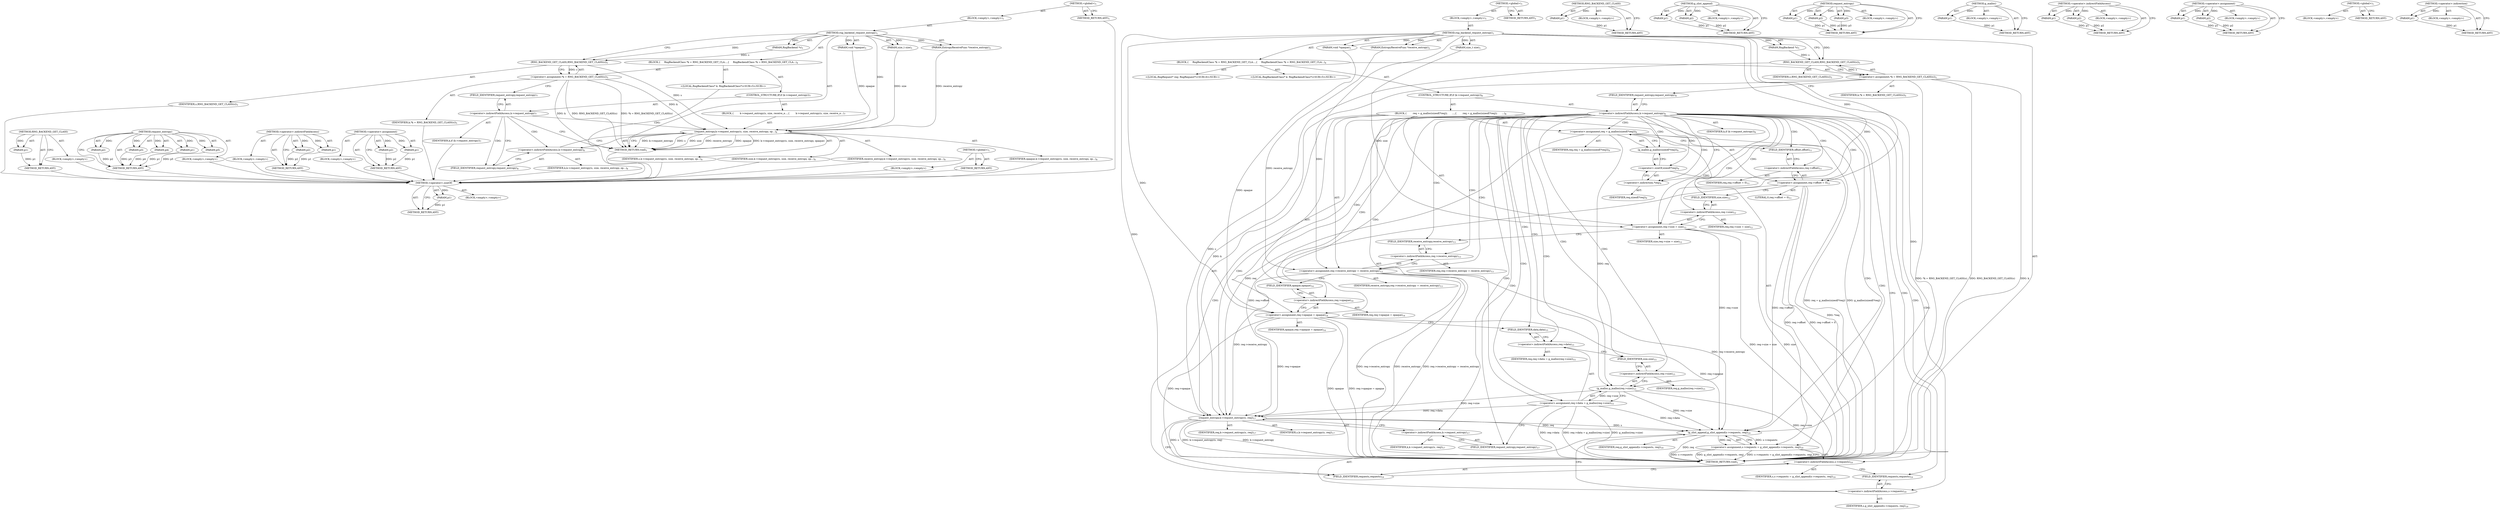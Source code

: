 digraph "&lt;operator&gt;.indirection" {
vulnerable_6 [label=<(METHOD,&lt;global&gt;)<SUB>1</SUB>>];
vulnerable_7 [label=<(BLOCK,&lt;empty&gt;,&lt;empty&gt;)<SUB>1</SUB>>];
vulnerable_8 [label=<(METHOD,rng_backend_request_entropy)<SUB>1</SUB>>];
vulnerable_9 [label=<(PARAM,RngBackend *s)<SUB>1</SUB>>];
vulnerable_10 [label=<(PARAM,size_t size)<SUB>1</SUB>>];
vulnerable_11 [label=<(PARAM,EntropyReceiveFunc *receive_entropy)<SUB>2</SUB>>];
vulnerable_12 [label=<(PARAM,void *opaque)<SUB>3</SUB>>];
vulnerable_13 [label=<(BLOCK,{
     RngBackendClass *k = RNG_BACKEND_GET_CLA...,{
     RngBackendClass *k = RNG_BACKEND_GET_CLA...)<SUB>4</SUB>>];
vulnerable_14 [label="<(LOCAL,RngBackendClass* k: RngBackendClass*)<SUB>5</SUB>>"];
vulnerable_15 [label=<(&lt;operator&gt;.assignment,*k = RNG_BACKEND_GET_CLASS(s))<SUB>5</SUB>>];
vulnerable_16 [label=<(IDENTIFIER,k,*k = RNG_BACKEND_GET_CLASS(s))<SUB>5</SUB>>];
vulnerable_17 [label=<(RNG_BACKEND_GET_CLASS,RNG_BACKEND_GET_CLASS(s))<SUB>5</SUB>>];
vulnerable_18 [label=<(IDENTIFIER,s,RNG_BACKEND_GET_CLASS(s))<SUB>5</SUB>>];
vulnerable_19 [label=<(CONTROL_STRUCTURE,IF,if (k-&gt;request_entropy))<SUB>7</SUB>>];
vulnerable_20 [label=<(&lt;operator&gt;.indirectFieldAccess,k-&gt;request_entropy)<SUB>7</SUB>>];
vulnerable_21 [label=<(IDENTIFIER,k,if (k-&gt;request_entropy))<SUB>7</SUB>>];
vulnerable_22 [label=<(FIELD_IDENTIFIER,request_entropy,request_entropy)<SUB>7</SUB>>];
vulnerable_23 [label=<(BLOCK,{
        k-&gt;request_entropy(s, size, receive_e...,{
        k-&gt;request_entropy(s, size, receive_e...)<SUB>7</SUB>>];
vulnerable_24 [label=<(request_entropy,k-&gt;request_entropy(s, size, receive_entropy, op...)<SUB>8</SUB>>];
vulnerable_25 [label=<(&lt;operator&gt;.indirectFieldAccess,k-&gt;request_entropy)<SUB>8</SUB>>];
vulnerable_26 [label=<(IDENTIFIER,k,k-&gt;request_entropy(s, size, receive_entropy, op...)<SUB>8</SUB>>];
vulnerable_27 [label=<(FIELD_IDENTIFIER,request_entropy,request_entropy)<SUB>8</SUB>>];
vulnerable_28 [label=<(IDENTIFIER,s,k-&gt;request_entropy(s, size, receive_entropy, op...)<SUB>8</SUB>>];
vulnerable_29 [label=<(IDENTIFIER,size,k-&gt;request_entropy(s, size, receive_entropy, op...)<SUB>8</SUB>>];
vulnerable_30 [label=<(IDENTIFIER,receive_entropy,k-&gt;request_entropy(s, size, receive_entropy, op...)<SUB>8</SUB>>];
vulnerable_31 [label=<(IDENTIFIER,opaque,k-&gt;request_entropy(s, size, receive_entropy, op...)<SUB>8</SUB>>];
vulnerable_32 [label=<(METHOD_RETURN,void)<SUB>1</SUB>>];
vulnerable_34 [label=<(METHOD_RETURN,ANY)<SUB>1</SUB>>];
vulnerable_62 [label=<(METHOD,RNG_BACKEND_GET_CLASS)>];
vulnerable_63 [label=<(PARAM,p1)>];
vulnerable_64 [label=<(BLOCK,&lt;empty&gt;,&lt;empty&gt;)>];
vulnerable_65 [label=<(METHOD_RETURN,ANY)>];
vulnerable_71 [label=<(METHOD,request_entropy)>];
vulnerable_72 [label=<(PARAM,p1)>];
vulnerable_73 [label=<(PARAM,p2)>];
vulnerable_74 [label=<(PARAM,p3)>];
vulnerable_75 [label=<(PARAM,p4)>];
vulnerable_76 [label=<(PARAM,p5)>];
vulnerable_77 [label=<(BLOCK,&lt;empty&gt;,&lt;empty&gt;)>];
vulnerable_78 [label=<(METHOD_RETURN,ANY)>];
vulnerable_66 [label=<(METHOD,&lt;operator&gt;.indirectFieldAccess)>];
vulnerable_67 [label=<(PARAM,p1)>];
vulnerable_68 [label=<(PARAM,p2)>];
vulnerable_69 [label=<(BLOCK,&lt;empty&gt;,&lt;empty&gt;)>];
vulnerable_70 [label=<(METHOD_RETURN,ANY)>];
vulnerable_57 [label=<(METHOD,&lt;operator&gt;.assignment)>];
vulnerable_58 [label=<(PARAM,p1)>];
vulnerable_59 [label=<(PARAM,p2)>];
vulnerable_60 [label=<(BLOCK,&lt;empty&gt;,&lt;empty&gt;)>];
vulnerable_61 [label=<(METHOD_RETURN,ANY)>];
vulnerable_51 [label=<(METHOD,&lt;global&gt;)<SUB>1</SUB>>];
vulnerable_52 [label=<(BLOCK,&lt;empty&gt;,&lt;empty&gt;)>];
vulnerable_53 [label=<(METHOD_RETURN,ANY)>];
fixed_121 [label=<(METHOD,&lt;operator&gt;.sizeOf)>];
fixed_122 [label=<(PARAM,p1)>];
fixed_123 [label=<(BLOCK,&lt;empty&gt;,&lt;empty&gt;)>];
fixed_124 [label=<(METHOD_RETURN,ANY)>];
fixed_6 [label=<(METHOD,&lt;global&gt;)<SUB>1</SUB>>];
fixed_7 [label=<(BLOCK,&lt;empty&gt;,&lt;empty&gt;)<SUB>1</SUB>>];
fixed_8 [label=<(METHOD,rng_backend_request_entropy)<SUB>1</SUB>>];
fixed_9 [label=<(PARAM,RngBackend *s)<SUB>1</SUB>>];
fixed_10 [label=<(PARAM,size_t size)<SUB>1</SUB>>];
fixed_11 [label=<(PARAM,EntropyReceiveFunc *receive_entropy)<SUB>2</SUB>>];
fixed_12 [label=<(PARAM,void *opaque)<SUB>3</SUB>>];
fixed_13 [label=<(BLOCK,{
     RngBackendClass *k = RNG_BACKEND_GET_CLA...,{
     RngBackendClass *k = RNG_BACKEND_GET_CLA...)<SUB>4</SUB>>];
fixed_14 [label="<(LOCAL,RngBackendClass* k: RngBackendClass*)<SUB>5</SUB>>"];
fixed_15 [label=<(&lt;operator&gt;.assignment,*k = RNG_BACKEND_GET_CLASS(s))<SUB>5</SUB>>];
fixed_16 [label=<(IDENTIFIER,k,*k = RNG_BACKEND_GET_CLASS(s))<SUB>5</SUB>>];
fixed_17 [label=<(RNG_BACKEND_GET_CLASS,RNG_BACKEND_GET_CLASS(s))<SUB>5</SUB>>];
fixed_18 [label=<(IDENTIFIER,s,RNG_BACKEND_GET_CLASS(s))<SUB>5</SUB>>];
fixed_19 [label="<(LOCAL,RngRequest* req: RngRequest*)<SUB>6</SUB>>"];
fixed_20 [label=<(CONTROL_STRUCTURE,IF,if (k-&gt;request_entropy))<SUB>8</SUB>>];
fixed_21 [label=<(&lt;operator&gt;.indirectFieldAccess,k-&gt;request_entropy)<SUB>8</SUB>>];
fixed_22 [label=<(IDENTIFIER,k,if (k-&gt;request_entropy))<SUB>8</SUB>>];
fixed_23 [label=<(FIELD_IDENTIFIER,request_entropy,request_entropy)<SUB>8</SUB>>];
fixed_24 [label=<(BLOCK,{
        req = g_malloc(sizeof(*req));

      ...,{
        req = g_malloc(sizeof(*req));

      ...)<SUB>8</SUB>>];
fixed_25 [label=<(&lt;operator&gt;.assignment,req = g_malloc(sizeof(*req)))<SUB>9</SUB>>];
fixed_26 [label=<(IDENTIFIER,req,req = g_malloc(sizeof(*req)))<SUB>9</SUB>>];
fixed_27 [label=<(g_malloc,g_malloc(sizeof(*req)))<SUB>9</SUB>>];
fixed_28 [label=<(&lt;operator&gt;.sizeOf,sizeof(*req))<SUB>9</SUB>>];
fixed_29 [label=<(&lt;operator&gt;.indirection,*req)<SUB>9</SUB>>];
fixed_30 [label=<(IDENTIFIER,req,sizeof(*req))<SUB>9</SUB>>];
fixed_31 [label=<(&lt;operator&gt;.assignment,req-&gt;offset = 0)<SUB>11</SUB>>];
fixed_32 [label=<(&lt;operator&gt;.indirectFieldAccess,req-&gt;offset)<SUB>11</SUB>>];
fixed_33 [label=<(IDENTIFIER,req,req-&gt;offset = 0)<SUB>11</SUB>>];
fixed_34 [label=<(FIELD_IDENTIFIER,offset,offset)<SUB>11</SUB>>];
fixed_35 [label=<(LITERAL,0,req-&gt;offset = 0)<SUB>11</SUB>>];
fixed_36 [label=<(&lt;operator&gt;.assignment,req-&gt;size = size)<SUB>12</SUB>>];
fixed_37 [label=<(&lt;operator&gt;.indirectFieldAccess,req-&gt;size)<SUB>12</SUB>>];
fixed_38 [label=<(IDENTIFIER,req,req-&gt;size = size)<SUB>12</SUB>>];
fixed_39 [label=<(FIELD_IDENTIFIER,size,size)<SUB>12</SUB>>];
fixed_40 [label=<(IDENTIFIER,size,req-&gt;size = size)<SUB>12</SUB>>];
fixed_41 [label=<(&lt;operator&gt;.assignment,req-&gt;receive_entropy = receive_entropy)<SUB>13</SUB>>];
fixed_42 [label=<(&lt;operator&gt;.indirectFieldAccess,req-&gt;receive_entropy)<SUB>13</SUB>>];
fixed_43 [label=<(IDENTIFIER,req,req-&gt;receive_entropy = receive_entropy)<SUB>13</SUB>>];
fixed_44 [label=<(FIELD_IDENTIFIER,receive_entropy,receive_entropy)<SUB>13</SUB>>];
fixed_45 [label=<(IDENTIFIER,receive_entropy,req-&gt;receive_entropy = receive_entropy)<SUB>13</SUB>>];
fixed_46 [label=<(&lt;operator&gt;.assignment,req-&gt;opaque = opaque)<SUB>14</SUB>>];
fixed_47 [label=<(&lt;operator&gt;.indirectFieldAccess,req-&gt;opaque)<SUB>14</SUB>>];
fixed_48 [label=<(IDENTIFIER,req,req-&gt;opaque = opaque)<SUB>14</SUB>>];
fixed_49 [label=<(FIELD_IDENTIFIER,opaque,opaque)<SUB>14</SUB>>];
fixed_50 [label=<(IDENTIFIER,opaque,req-&gt;opaque = opaque)<SUB>14</SUB>>];
fixed_51 [label=<(&lt;operator&gt;.assignment,req-&gt;data = g_malloc(req-&gt;size))<SUB>15</SUB>>];
fixed_52 [label=<(&lt;operator&gt;.indirectFieldAccess,req-&gt;data)<SUB>15</SUB>>];
fixed_53 [label=<(IDENTIFIER,req,req-&gt;data = g_malloc(req-&gt;size))<SUB>15</SUB>>];
fixed_54 [label=<(FIELD_IDENTIFIER,data,data)<SUB>15</SUB>>];
fixed_55 [label=<(g_malloc,g_malloc(req-&gt;size))<SUB>15</SUB>>];
fixed_56 [label=<(&lt;operator&gt;.indirectFieldAccess,req-&gt;size)<SUB>15</SUB>>];
fixed_57 [label=<(IDENTIFIER,req,g_malloc(req-&gt;size))<SUB>15</SUB>>];
fixed_58 [label=<(FIELD_IDENTIFIER,size,size)<SUB>15</SUB>>];
fixed_59 [label=<(request_entropy,k-&gt;request_entropy(s, req))<SUB>17</SUB>>];
fixed_60 [label=<(&lt;operator&gt;.indirectFieldAccess,k-&gt;request_entropy)<SUB>17</SUB>>];
fixed_61 [label=<(IDENTIFIER,k,k-&gt;request_entropy(s, req))<SUB>17</SUB>>];
fixed_62 [label=<(FIELD_IDENTIFIER,request_entropy,request_entropy)<SUB>17</SUB>>];
fixed_63 [label=<(IDENTIFIER,s,k-&gt;request_entropy(s, req))<SUB>17</SUB>>];
fixed_64 [label=<(IDENTIFIER,req,k-&gt;request_entropy(s, req))<SUB>17</SUB>>];
fixed_65 [label=<(&lt;operator&gt;.assignment,s-&gt;requests = g_slist_append(s-&gt;requests, req))<SUB>19</SUB>>];
fixed_66 [label=<(&lt;operator&gt;.indirectFieldAccess,s-&gt;requests)<SUB>19</SUB>>];
fixed_67 [label=<(IDENTIFIER,s,s-&gt;requests = g_slist_append(s-&gt;requests, req))<SUB>19</SUB>>];
fixed_68 [label=<(FIELD_IDENTIFIER,requests,requests)<SUB>19</SUB>>];
fixed_69 [label=<(g_slist_append,g_slist_append(s-&gt;requests, req))<SUB>19</SUB>>];
fixed_70 [label=<(&lt;operator&gt;.indirectFieldAccess,s-&gt;requests)<SUB>19</SUB>>];
fixed_71 [label=<(IDENTIFIER,s,g_slist_append(s-&gt;requests, req))<SUB>19</SUB>>];
fixed_72 [label=<(FIELD_IDENTIFIER,requests,requests)<SUB>19</SUB>>];
fixed_73 [label=<(IDENTIFIER,req,g_slist_append(s-&gt;requests, req))<SUB>19</SUB>>];
fixed_74 [label=<(METHOD_RETURN,void)<SUB>1</SUB>>];
fixed_76 [label=<(METHOD_RETURN,ANY)<SUB>1</SUB>>];
fixed_108 [label=<(METHOD,RNG_BACKEND_GET_CLASS)>];
fixed_109 [label=<(PARAM,p1)>];
fixed_110 [label=<(BLOCK,&lt;empty&gt;,&lt;empty&gt;)>];
fixed_111 [label=<(METHOD_RETURN,ANY)>];
fixed_135 [label=<(METHOD,g_slist_append)>];
fixed_136 [label=<(PARAM,p1)>];
fixed_137 [label=<(PARAM,p2)>];
fixed_138 [label=<(BLOCK,&lt;empty&gt;,&lt;empty&gt;)>];
fixed_139 [label=<(METHOD_RETURN,ANY)>];
fixed_129 [label=<(METHOD,request_entropy)>];
fixed_130 [label=<(PARAM,p1)>];
fixed_131 [label=<(PARAM,p2)>];
fixed_132 [label=<(PARAM,p3)>];
fixed_133 [label=<(BLOCK,&lt;empty&gt;,&lt;empty&gt;)>];
fixed_134 [label=<(METHOD_RETURN,ANY)>];
fixed_117 [label=<(METHOD,g_malloc)>];
fixed_118 [label=<(PARAM,p1)>];
fixed_119 [label=<(BLOCK,&lt;empty&gt;,&lt;empty&gt;)>];
fixed_120 [label=<(METHOD_RETURN,ANY)>];
fixed_112 [label=<(METHOD,&lt;operator&gt;.indirectFieldAccess)>];
fixed_113 [label=<(PARAM,p1)>];
fixed_114 [label=<(PARAM,p2)>];
fixed_115 [label=<(BLOCK,&lt;empty&gt;,&lt;empty&gt;)>];
fixed_116 [label=<(METHOD_RETURN,ANY)>];
fixed_103 [label=<(METHOD,&lt;operator&gt;.assignment)>];
fixed_104 [label=<(PARAM,p1)>];
fixed_105 [label=<(PARAM,p2)>];
fixed_106 [label=<(BLOCK,&lt;empty&gt;,&lt;empty&gt;)>];
fixed_107 [label=<(METHOD_RETURN,ANY)>];
fixed_97 [label=<(METHOD,&lt;global&gt;)<SUB>1</SUB>>];
fixed_98 [label=<(BLOCK,&lt;empty&gt;,&lt;empty&gt;)>];
fixed_99 [label=<(METHOD_RETURN,ANY)>];
fixed_125 [label=<(METHOD,&lt;operator&gt;.indirection)>];
fixed_126 [label=<(PARAM,p1)>];
fixed_127 [label=<(BLOCK,&lt;empty&gt;,&lt;empty&gt;)>];
fixed_128 [label=<(METHOD_RETURN,ANY)>];
vulnerable_6 -> vulnerable_7  [key=0, label="AST: "];
vulnerable_6 -> vulnerable_34  [key=0, label="AST: "];
vulnerable_6 -> vulnerable_34  [key=1, label="CFG: "];
vulnerable_7 -> vulnerable_8  [key=0, label="AST: "];
vulnerable_8 -> vulnerable_9  [key=0, label="AST: "];
vulnerable_8 -> vulnerable_9  [key=1, label="DDG: "];
vulnerable_8 -> vulnerable_10  [key=0, label="AST: "];
vulnerable_8 -> vulnerable_10  [key=1, label="DDG: "];
vulnerable_8 -> vulnerable_11  [key=0, label="AST: "];
vulnerable_8 -> vulnerable_11  [key=1, label="DDG: "];
vulnerable_8 -> vulnerable_12  [key=0, label="AST: "];
vulnerable_8 -> vulnerable_12  [key=1, label="DDG: "];
vulnerable_8 -> vulnerable_13  [key=0, label="AST: "];
vulnerable_8 -> vulnerable_32  [key=0, label="AST: "];
vulnerable_8 -> vulnerable_17  [key=0, label="CFG: "];
vulnerable_8 -> vulnerable_17  [key=1, label="DDG: "];
vulnerable_8 -> vulnerable_24  [key=0, label="DDG: "];
vulnerable_9 -> vulnerable_17  [key=0, label="DDG: s"];
vulnerable_10 -> vulnerable_24  [key=0, label="DDG: size"];
vulnerable_11 -> vulnerable_24  [key=0, label="DDG: receive_entropy"];
vulnerable_12 -> vulnerable_24  [key=0, label="DDG: opaque"];
vulnerable_13 -> vulnerable_14  [key=0, label="AST: "];
vulnerable_13 -> vulnerable_15  [key=0, label="AST: "];
vulnerable_13 -> vulnerable_19  [key=0, label="AST: "];
vulnerable_14 -> fixed_121  [key=0];
vulnerable_15 -> vulnerable_16  [key=0, label="AST: "];
vulnerable_15 -> vulnerable_17  [key=0, label="AST: "];
vulnerable_15 -> vulnerable_22  [key=0, label="CFG: "];
vulnerable_15 -> vulnerable_32  [key=0, label="DDG: k"];
vulnerable_15 -> vulnerable_32  [key=1, label="DDG: RNG_BACKEND_GET_CLASS(s)"];
vulnerable_15 -> vulnerable_32  [key=2, label="DDG: *k = RNG_BACKEND_GET_CLASS(s)"];
vulnerable_15 -> vulnerable_24  [key=0, label="DDG: k"];
vulnerable_16 -> fixed_121  [key=0];
vulnerable_17 -> vulnerable_18  [key=0, label="AST: "];
vulnerable_17 -> vulnerable_15  [key=0, label="CFG: "];
vulnerable_17 -> vulnerable_15  [key=1, label="DDG: s"];
vulnerable_17 -> vulnerable_24  [key=0, label="DDG: s"];
vulnerable_18 -> fixed_121  [key=0];
vulnerable_19 -> vulnerable_20  [key=0, label="AST: "];
vulnerable_19 -> vulnerable_23  [key=0, label="AST: "];
vulnerable_20 -> vulnerable_21  [key=0, label="AST: "];
vulnerable_20 -> vulnerable_22  [key=0, label="AST: "];
vulnerable_20 -> vulnerable_32  [key=0, label="CFG: "];
vulnerable_20 -> vulnerable_27  [key=0, label="CFG: "];
vulnerable_20 -> vulnerable_27  [key=1, label="CDG: "];
vulnerable_20 -> vulnerable_24  [key=0, label="CDG: "];
vulnerable_20 -> vulnerable_25  [key=0, label="CDG: "];
vulnerable_21 -> fixed_121  [key=0];
vulnerable_22 -> vulnerable_20  [key=0, label="CFG: "];
vulnerable_23 -> vulnerable_24  [key=0, label="AST: "];
vulnerable_24 -> vulnerable_25  [key=0, label="AST: "];
vulnerable_24 -> vulnerable_28  [key=0, label="AST: "];
vulnerable_24 -> vulnerable_29  [key=0, label="AST: "];
vulnerable_24 -> vulnerable_30  [key=0, label="AST: "];
vulnerable_24 -> vulnerable_31  [key=0, label="AST: "];
vulnerable_24 -> vulnerable_32  [key=0, label="CFG: "];
vulnerable_24 -> vulnerable_32  [key=1, label="DDG: k-&gt;request_entropy"];
vulnerable_24 -> vulnerable_32  [key=2, label="DDG: s"];
vulnerable_24 -> vulnerable_32  [key=3, label="DDG: size"];
vulnerable_24 -> vulnerable_32  [key=4, label="DDG: receive_entropy"];
vulnerable_24 -> vulnerable_32  [key=5, label="DDG: opaque"];
vulnerable_24 -> vulnerable_32  [key=6, label="DDG: k-&gt;request_entropy(s, size, receive_entropy, opaque)"];
vulnerable_25 -> vulnerable_26  [key=0, label="AST: "];
vulnerable_25 -> vulnerable_27  [key=0, label="AST: "];
vulnerable_25 -> vulnerable_24  [key=0, label="CFG: "];
vulnerable_26 -> fixed_121  [key=0];
vulnerable_27 -> vulnerable_25  [key=0, label="CFG: "];
vulnerable_28 -> fixed_121  [key=0];
vulnerable_29 -> fixed_121  [key=0];
vulnerable_30 -> fixed_121  [key=0];
vulnerable_31 -> fixed_121  [key=0];
vulnerable_32 -> fixed_121  [key=0];
vulnerable_34 -> fixed_121  [key=0];
vulnerable_62 -> vulnerable_63  [key=0, label="AST: "];
vulnerable_62 -> vulnerable_63  [key=1, label="DDG: "];
vulnerable_62 -> vulnerable_64  [key=0, label="AST: "];
vulnerable_62 -> vulnerable_65  [key=0, label="AST: "];
vulnerable_62 -> vulnerable_65  [key=1, label="CFG: "];
vulnerable_63 -> vulnerable_65  [key=0, label="DDG: p1"];
vulnerable_64 -> fixed_121  [key=0];
vulnerable_65 -> fixed_121  [key=0];
vulnerable_71 -> vulnerable_72  [key=0, label="AST: "];
vulnerable_71 -> vulnerable_72  [key=1, label="DDG: "];
vulnerable_71 -> vulnerable_77  [key=0, label="AST: "];
vulnerable_71 -> vulnerable_73  [key=0, label="AST: "];
vulnerable_71 -> vulnerable_73  [key=1, label="DDG: "];
vulnerable_71 -> vulnerable_78  [key=0, label="AST: "];
vulnerable_71 -> vulnerable_78  [key=1, label="CFG: "];
vulnerable_71 -> vulnerable_74  [key=0, label="AST: "];
vulnerable_71 -> vulnerable_74  [key=1, label="DDG: "];
vulnerable_71 -> vulnerable_75  [key=0, label="AST: "];
vulnerable_71 -> vulnerable_75  [key=1, label="DDG: "];
vulnerable_71 -> vulnerable_76  [key=0, label="AST: "];
vulnerable_71 -> vulnerable_76  [key=1, label="DDG: "];
vulnerable_72 -> vulnerable_78  [key=0, label="DDG: p1"];
vulnerable_73 -> vulnerable_78  [key=0, label="DDG: p2"];
vulnerable_74 -> vulnerable_78  [key=0, label="DDG: p3"];
vulnerable_75 -> vulnerable_78  [key=0, label="DDG: p4"];
vulnerable_76 -> vulnerable_78  [key=0, label="DDG: p5"];
vulnerable_77 -> fixed_121  [key=0];
vulnerable_78 -> fixed_121  [key=0];
vulnerable_66 -> vulnerable_67  [key=0, label="AST: "];
vulnerable_66 -> vulnerable_67  [key=1, label="DDG: "];
vulnerable_66 -> vulnerable_69  [key=0, label="AST: "];
vulnerable_66 -> vulnerable_68  [key=0, label="AST: "];
vulnerable_66 -> vulnerable_68  [key=1, label="DDG: "];
vulnerable_66 -> vulnerable_70  [key=0, label="AST: "];
vulnerable_66 -> vulnerable_70  [key=1, label="CFG: "];
vulnerable_67 -> vulnerable_70  [key=0, label="DDG: p1"];
vulnerable_68 -> vulnerable_70  [key=0, label="DDG: p2"];
vulnerable_69 -> fixed_121  [key=0];
vulnerable_70 -> fixed_121  [key=0];
vulnerable_57 -> vulnerable_58  [key=0, label="AST: "];
vulnerable_57 -> vulnerable_58  [key=1, label="DDG: "];
vulnerable_57 -> vulnerable_60  [key=0, label="AST: "];
vulnerable_57 -> vulnerable_59  [key=0, label="AST: "];
vulnerable_57 -> vulnerable_59  [key=1, label="DDG: "];
vulnerable_57 -> vulnerable_61  [key=0, label="AST: "];
vulnerable_57 -> vulnerable_61  [key=1, label="CFG: "];
vulnerable_58 -> vulnerable_61  [key=0, label="DDG: p1"];
vulnerable_59 -> vulnerable_61  [key=0, label="DDG: p2"];
vulnerable_60 -> fixed_121  [key=0];
vulnerable_61 -> fixed_121  [key=0];
vulnerable_51 -> vulnerable_52  [key=0, label="AST: "];
vulnerable_51 -> vulnerable_53  [key=0, label="AST: "];
vulnerable_51 -> vulnerable_53  [key=1, label="CFG: "];
vulnerable_52 -> fixed_121  [key=0];
vulnerable_53 -> fixed_121  [key=0];
fixed_121 -> fixed_122  [key=0, label="AST: "];
fixed_121 -> fixed_122  [key=1, label="DDG: "];
fixed_121 -> fixed_123  [key=0, label="AST: "];
fixed_121 -> fixed_124  [key=0, label="AST: "];
fixed_121 -> fixed_124  [key=1, label="CFG: "];
fixed_122 -> fixed_124  [key=0, label="DDG: p1"];
fixed_6 -> fixed_7  [key=0, label="AST: "];
fixed_6 -> fixed_76  [key=0, label="AST: "];
fixed_6 -> fixed_76  [key=1, label="CFG: "];
fixed_7 -> fixed_8  [key=0, label="AST: "];
fixed_8 -> fixed_9  [key=0, label="AST: "];
fixed_8 -> fixed_9  [key=1, label="DDG: "];
fixed_8 -> fixed_10  [key=0, label="AST: "];
fixed_8 -> fixed_10  [key=1, label="DDG: "];
fixed_8 -> fixed_11  [key=0, label="AST: "];
fixed_8 -> fixed_11  [key=1, label="DDG: "];
fixed_8 -> fixed_12  [key=0, label="AST: "];
fixed_8 -> fixed_12  [key=1, label="DDG: "];
fixed_8 -> fixed_13  [key=0, label="AST: "];
fixed_8 -> fixed_74  [key=0, label="AST: "];
fixed_8 -> fixed_17  [key=0, label="CFG: "];
fixed_8 -> fixed_17  [key=1, label="DDG: "];
fixed_8 -> fixed_31  [key=0, label="DDG: "];
fixed_8 -> fixed_36  [key=0, label="DDG: "];
fixed_8 -> fixed_41  [key=0, label="DDG: "];
fixed_8 -> fixed_46  [key=0, label="DDG: "];
fixed_8 -> fixed_59  [key=0, label="DDG: "];
fixed_8 -> fixed_69  [key=0, label="DDG: "];
fixed_9 -> fixed_17  [key=0, label="DDG: s"];
fixed_10 -> fixed_36  [key=0, label="DDG: size"];
fixed_11 -> fixed_41  [key=0, label="DDG: receive_entropy"];
fixed_12 -> fixed_46  [key=0, label="DDG: opaque"];
fixed_13 -> fixed_14  [key=0, label="AST: "];
fixed_13 -> fixed_15  [key=0, label="AST: "];
fixed_13 -> fixed_19  [key=0, label="AST: "];
fixed_13 -> fixed_20  [key=0, label="AST: "];
fixed_15 -> fixed_16  [key=0, label="AST: "];
fixed_15 -> fixed_17  [key=0, label="AST: "];
fixed_15 -> fixed_23  [key=0, label="CFG: "];
fixed_15 -> fixed_74  [key=0, label="DDG: k"];
fixed_15 -> fixed_74  [key=1, label="DDG: RNG_BACKEND_GET_CLASS(s)"];
fixed_15 -> fixed_74  [key=2, label="DDG: *k = RNG_BACKEND_GET_CLASS(s)"];
fixed_15 -> fixed_59  [key=0, label="DDG: k"];
fixed_17 -> fixed_18  [key=0, label="AST: "];
fixed_17 -> fixed_15  [key=0, label="CFG: "];
fixed_17 -> fixed_15  [key=1, label="DDG: s"];
fixed_17 -> fixed_59  [key=0, label="DDG: s"];
fixed_20 -> fixed_21  [key=0, label="AST: "];
fixed_20 -> fixed_24  [key=0, label="AST: "];
fixed_21 -> fixed_22  [key=0, label="AST: "];
fixed_21 -> fixed_23  [key=0, label="AST: "];
fixed_21 -> fixed_74  [key=0, label="CFG: "];
fixed_21 -> fixed_29  [key=0, label="CFG: "];
fixed_21 -> fixed_29  [key=1, label="CDG: "];
fixed_21 -> fixed_47  [key=0, label="CDG: "];
fixed_21 -> fixed_34  [key=0, label="CDG: "];
fixed_21 -> fixed_32  [key=0, label="CDG: "];
fixed_21 -> fixed_68  [key=0, label="CDG: "];
fixed_21 -> fixed_49  [key=0, label="CDG: "];
fixed_21 -> fixed_60  [key=0, label="CDG: "];
fixed_21 -> fixed_42  [key=0, label="CDG: "];
fixed_21 -> fixed_51  [key=0, label="CDG: "];
fixed_21 -> fixed_28  [key=0, label="CDG: "];
fixed_21 -> fixed_66  [key=0, label="CDG: "];
fixed_21 -> fixed_52  [key=0, label="CDG: "];
fixed_21 -> fixed_37  [key=0, label="CDG: "];
fixed_21 -> fixed_46  [key=0, label="CDG: "];
fixed_21 -> fixed_25  [key=0, label="CDG: "];
fixed_21 -> fixed_72  [key=0, label="CDG: "];
fixed_21 -> fixed_56  [key=0, label="CDG: "];
fixed_21 -> fixed_69  [key=0, label="CDG: "];
fixed_21 -> fixed_27  [key=0, label="CDG: "];
fixed_21 -> fixed_65  [key=0, label="CDG: "];
fixed_21 -> fixed_59  [key=0, label="CDG: "];
fixed_21 -> fixed_44  [key=0, label="CDG: "];
fixed_21 -> fixed_54  [key=0, label="CDG: "];
fixed_21 -> fixed_58  [key=0, label="CDG: "];
fixed_21 -> fixed_36  [key=0, label="CDG: "];
fixed_21 -> fixed_41  [key=0, label="CDG: "];
fixed_21 -> fixed_70  [key=0, label="CDG: "];
fixed_21 -> fixed_55  [key=0, label="CDG: "];
fixed_21 -> fixed_62  [key=0, label="CDG: "];
fixed_21 -> fixed_39  [key=0, label="CDG: "];
fixed_21 -> fixed_31  [key=0, label="CDG: "];
fixed_23 -> fixed_21  [key=0, label="CFG: "];
fixed_24 -> fixed_25  [key=0, label="AST: "];
fixed_24 -> fixed_31  [key=0, label="AST: "];
fixed_24 -> fixed_36  [key=0, label="AST: "];
fixed_24 -> fixed_41  [key=0, label="AST: "];
fixed_24 -> fixed_46  [key=0, label="AST: "];
fixed_24 -> fixed_51  [key=0, label="AST: "];
fixed_24 -> fixed_59  [key=0, label="AST: "];
fixed_24 -> fixed_65  [key=0, label="AST: "];
fixed_25 -> fixed_26  [key=0, label="AST: "];
fixed_25 -> fixed_27  [key=0, label="AST: "];
fixed_25 -> fixed_34  [key=0, label="CFG: "];
fixed_25 -> fixed_74  [key=0, label="DDG: g_malloc(sizeof(*req))"];
fixed_25 -> fixed_74  [key=1, label="DDG: req = g_malloc(sizeof(*req))"];
fixed_25 -> fixed_59  [key=0, label="DDG: req"];
fixed_25 -> fixed_55  [key=0, label="DDG: req"];
fixed_27 -> fixed_28  [key=0, label="AST: "];
fixed_27 -> fixed_25  [key=0, label="CFG: "];
fixed_28 -> fixed_29  [key=0, label="AST: "];
fixed_28 -> fixed_27  [key=0, label="CFG: "];
fixed_28 -> fixed_74  [key=0, label="DDG: *req"];
fixed_29 -> fixed_30  [key=0, label="AST: "];
fixed_29 -> fixed_28  [key=0, label="CFG: "];
fixed_31 -> fixed_32  [key=0, label="AST: "];
fixed_31 -> fixed_35  [key=0, label="AST: "];
fixed_31 -> fixed_39  [key=0, label="CFG: "];
fixed_31 -> fixed_74  [key=0, label="DDG: req-&gt;offset"];
fixed_31 -> fixed_74  [key=1, label="DDG: req-&gt;offset = 0"];
fixed_31 -> fixed_59  [key=0, label="DDG: req-&gt;offset"];
fixed_31 -> fixed_69  [key=0, label="DDG: req-&gt;offset"];
fixed_32 -> fixed_33  [key=0, label="AST: "];
fixed_32 -> fixed_34  [key=0, label="AST: "];
fixed_32 -> fixed_31  [key=0, label="CFG: "];
fixed_34 -> fixed_32  [key=0, label="CFG: "];
fixed_36 -> fixed_37  [key=0, label="AST: "];
fixed_36 -> fixed_40  [key=0, label="AST: "];
fixed_36 -> fixed_44  [key=0, label="CFG: "];
fixed_36 -> fixed_74  [key=0, label="DDG: size"];
fixed_36 -> fixed_74  [key=1, label="DDG: req-&gt;size = size"];
fixed_36 -> fixed_55  [key=0, label="DDG: req-&gt;size"];
fixed_37 -> fixed_38  [key=0, label="AST: "];
fixed_37 -> fixed_39  [key=0, label="AST: "];
fixed_37 -> fixed_36  [key=0, label="CFG: "];
fixed_39 -> fixed_37  [key=0, label="CFG: "];
fixed_41 -> fixed_42  [key=0, label="AST: "];
fixed_41 -> fixed_45  [key=0, label="AST: "];
fixed_41 -> fixed_49  [key=0, label="CFG: "];
fixed_41 -> fixed_74  [key=0, label="DDG: req-&gt;receive_entropy"];
fixed_41 -> fixed_74  [key=1, label="DDG: receive_entropy"];
fixed_41 -> fixed_74  [key=2, label="DDG: req-&gt;receive_entropy = receive_entropy"];
fixed_41 -> fixed_59  [key=0, label="DDG: req-&gt;receive_entropy"];
fixed_41 -> fixed_69  [key=0, label="DDG: req-&gt;receive_entropy"];
fixed_42 -> fixed_43  [key=0, label="AST: "];
fixed_42 -> fixed_44  [key=0, label="AST: "];
fixed_42 -> fixed_41  [key=0, label="CFG: "];
fixed_44 -> fixed_42  [key=0, label="CFG: "];
fixed_46 -> fixed_47  [key=0, label="AST: "];
fixed_46 -> fixed_50  [key=0, label="AST: "];
fixed_46 -> fixed_54  [key=0, label="CFG: "];
fixed_46 -> fixed_74  [key=0, label="DDG: req-&gt;opaque"];
fixed_46 -> fixed_74  [key=1, label="DDG: opaque"];
fixed_46 -> fixed_74  [key=2, label="DDG: req-&gt;opaque = opaque"];
fixed_46 -> fixed_59  [key=0, label="DDG: req-&gt;opaque"];
fixed_46 -> fixed_69  [key=0, label="DDG: req-&gt;opaque"];
fixed_47 -> fixed_48  [key=0, label="AST: "];
fixed_47 -> fixed_49  [key=0, label="AST: "];
fixed_47 -> fixed_46  [key=0, label="CFG: "];
fixed_49 -> fixed_47  [key=0, label="CFG: "];
fixed_51 -> fixed_52  [key=0, label="AST: "];
fixed_51 -> fixed_55  [key=0, label="AST: "];
fixed_51 -> fixed_62  [key=0, label="CFG: "];
fixed_51 -> fixed_74  [key=0, label="DDG: req-&gt;data"];
fixed_51 -> fixed_74  [key=1, label="DDG: g_malloc(req-&gt;size)"];
fixed_51 -> fixed_74  [key=2, label="DDG: req-&gt;data = g_malloc(req-&gt;size)"];
fixed_51 -> fixed_59  [key=0, label="DDG: req-&gt;data"];
fixed_51 -> fixed_69  [key=0, label="DDG: req-&gt;data"];
fixed_52 -> fixed_53  [key=0, label="AST: "];
fixed_52 -> fixed_54  [key=0, label="AST: "];
fixed_52 -> fixed_58  [key=0, label="CFG: "];
fixed_54 -> fixed_52  [key=0, label="CFG: "];
fixed_55 -> fixed_56  [key=0, label="AST: "];
fixed_55 -> fixed_51  [key=0, label="CFG: "];
fixed_55 -> fixed_51  [key=1, label="DDG: req-&gt;size"];
fixed_55 -> fixed_74  [key=0, label="DDG: req-&gt;size"];
fixed_55 -> fixed_59  [key=0, label="DDG: req-&gt;size"];
fixed_55 -> fixed_69  [key=0, label="DDG: req-&gt;size"];
fixed_56 -> fixed_57  [key=0, label="AST: "];
fixed_56 -> fixed_58  [key=0, label="AST: "];
fixed_56 -> fixed_55  [key=0, label="CFG: "];
fixed_58 -> fixed_56  [key=0, label="CFG: "];
fixed_59 -> fixed_60  [key=0, label="AST: "];
fixed_59 -> fixed_63  [key=0, label="AST: "];
fixed_59 -> fixed_64  [key=0, label="AST: "];
fixed_59 -> fixed_68  [key=0, label="CFG: "];
fixed_59 -> fixed_74  [key=0, label="DDG: k-&gt;request_entropy"];
fixed_59 -> fixed_74  [key=1, label="DDG: s"];
fixed_59 -> fixed_74  [key=2, label="DDG: k-&gt;request_entropy(s, req)"];
fixed_59 -> fixed_69  [key=0, label="DDG: s"];
fixed_59 -> fixed_69  [key=1, label="DDG: req"];
fixed_60 -> fixed_61  [key=0, label="AST: "];
fixed_60 -> fixed_62  [key=0, label="AST: "];
fixed_60 -> fixed_59  [key=0, label="CFG: "];
fixed_62 -> fixed_60  [key=0, label="CFG: "];
fixed_65 -> fixed_66  [key=0, label="AST: "];
fixed_65 -> fixed_69  [key=0, label="AST: "];
fixed_65 -> fixed_74  [key=0, label="CFG: "];
fixed_65 -> fixed_74  [key=1, label="DDG: s-&gt;requests"];
fixed_65 -> fixed_74  [key=2, label="DDG: g_slist_append(s-&gt;requests, req)"];
fixed_65 -> fixed_74  [key=3, label="DDG: s-&gt;requests = g_slist_append(s-&gt;requests, req)"];
fixed_66 -> fixed_67  [key=0, label="AST: "];
fixed_66 -> fixed_68  [key=0, label="AST: "];
fixed_66 -> fixed_72  [key=0, label="CFG: "];
fixed_68 -> fixed_66  [key=0, label="CFG: "];
fixed_69 -> fixed_70  [key=0, label="AST: "];
fixed_69 -> fixed_73  [key=0, label="AST: "];
fixed_69 -> fixed_65  [key=0, label="CFG: "];
fixed_69 -> fixed_65  [key=1, label="DDG: s-&gt;requests"];
fixed_69 -> fixed_65  [key=2, label="DDG: req"];
fixed_69 -> fixed_74  [key=0, label="DDG: req"];
fixed_70 -> fixed_71  [key=0, label="AST: "];
fixed_70 -> fixed_72  [key=0, label="AST: "];
fixed_70 -> fixed_69  [key=0, label="CFG: "];
fixed_72 -> fixed_70  [key=0, label="CFG: "];
fixed_108 -> fixed_109  [key=0, label="AST: "];
fixed_108 -> fixed_109  [key=1, label="DDG: "];
fixed_108 -> fixed_110  [key=0, label="AST: "];
fixed_108 -> fixed_111  [key=0, label="AST: "];
fixed_108 -> fixed_111  [key=1, label="CFG: "];
fixed_109 -> fixed_111  [key=0, label="DDG: p1"];
fixed_135 -> fixed_136  [key=0, label="AST: "];
fixed_135 -> fixed_136  [key=1, label="DDG: "];
fixed_135 -> fixed_138  [key=0, label="AST: "];
fixed_135 -> fixed_137  [key=0, label="AST: "];
fixed_135 -> fixed_137  [key=1, label="DDG: "];
fixed_135 -> fixed_139  [key=0, label="AST: "];
fixed_135 -> fixed_139  [key=1, label="CFG: "];
fixed_136 -> fixed_139  [key=0, label="DDG: p1"];
fixed_137 -> fixed_139  [key=0, label="DDG: p2"];
fixed_129 -> fixed_130  [key=0, label="AST: "];
fixed_129 -> fixed_130  [key=1, label="DDG: "];
fixed_129 -> fixed_133  [key=0, label="AST: "];
fixed_129 -> fixed_131  [key=0, label="AST: "];
fixed_129 -> fixed_131  [key=1, label="DDG: "];
fixed_129 -> fixed_134  [key=0, label="AST: "];
fixed_129 -> fixed_134  [key=1, label="CFG: "];
fixed_129 -> fixed_132  [key=0, label="AST: "];
fixed_129 -> fixed_132  [key=1, label="DDG: "];
fixed_130 -> fixed_134  [key=0, label="DDG: p1"];
fixed_131 -> fixed_134  [key=0, label="DDG: p2"];
fixed_132 -> fixed_134  [key=0, label="DDG: p3"];
fixed_117 -> fixed_118  [key=0, label="AST: "];
fixed_117 -> fixed_118  [key=1, label="DDG: "];
fixed_117 -> fixed_119  [key=0, label="AST: "];
fixed_117 -> fixed_120  [key=0, label="AST: "];
fixed_117 -> fixed_120  [key=1, label="CFG: "];
fixed_118 -> fixed_120  [key=0, label="DDG: p1"];
fixed_112 -> fixed_113  [key=0, label="AST: "];
fixed_112 -> fixed_113  [key=1, label="DDG: "];
fixed_112 -> fixed_115  [key=0, label="AST: "];
fixed_112 -> fixed_114  [key=0, label="AST: "];
fixed_112 -> fixed_114  [key=1, label="DDG: "];
fixed_112 -> fixed_116  [key=0, label="AST: "];
fixed_112 -> fixed_116  [key=1, label="CFG: "];
fixed_113 -> fixed_116  [key=0, label="DDG: p1"];
fixed_114 -> fixed_116  [key=0, label="DDG: p2"];
fixed_103 -> fixed_104  [key=0, label="AST: "];
fixed_103 -> fixed_104  [key=1, label="DDG: "];
fixed_103 -> fixed_106  [key=0, label="AST: "];
fixed_103 -> fixed_105  [key=0, label="AST: "];
fixed_103 -> fixed_105  [key=1, label="DDG: "];
fixed_103 -> fixed_107  [key=0, label="AST: "];
fixed_103 -> fixed_107  [key=1, label="CFG: "];
fixed_104 -> fixed_107  [key=0, label="DDG: p1"];
fixed_105 -> fixed_107  [key=0, label="DDG: p2"];
fixed_97 -> fixed_98  [key=0, label="AST: "];
fixed_97 -> fixed_99  [key=0, label="AST: "];
fixed_97 -> fixed_99  [key=1, label="CFG: "];
fixed_125 -> fixed_126  [key=0, label="AST: "];
fixed_125 -> fixed_126  [key=1, label="DDG: "];
fixed_125 -> fixed_127  [key=0, label="AST: "];
fixed_125 -> fixed_128  [key=0, label="AST: "];
fixed_125 -> fixed_128  [key=1, label="CFG: "];
fixed_126 -> fixed_128  [key=0, label="DDG: p1"];
}
